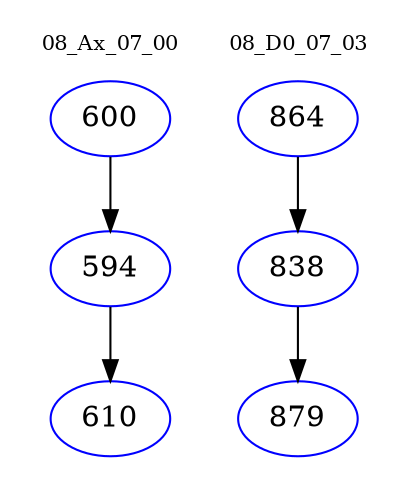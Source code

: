 digraph{
subgraph cluster_0 {
color = white
label = "08_Ax_07_00";
fontsize=10;
T0_600 [label="600", color="blue"]
T0_600 -> T0_594 [color="black"]
T0_594 [label="594", color="blue"]
T0_594 -> T0_610 [color="black"]
T0_610 [label="610", color="blue"]
}
subgraph cluster_1 {
color = white
label = "08_D0_07_03";
fontsize=10;
T1_864 [label="864", color="blue"]
T1_864 -> T1_838 [color="black"]
T1_838 [label="838", color="blue"]
T1_838 -> T1_879 [color="black"]
T1_879 [label="879", color="blue"]
}
}
